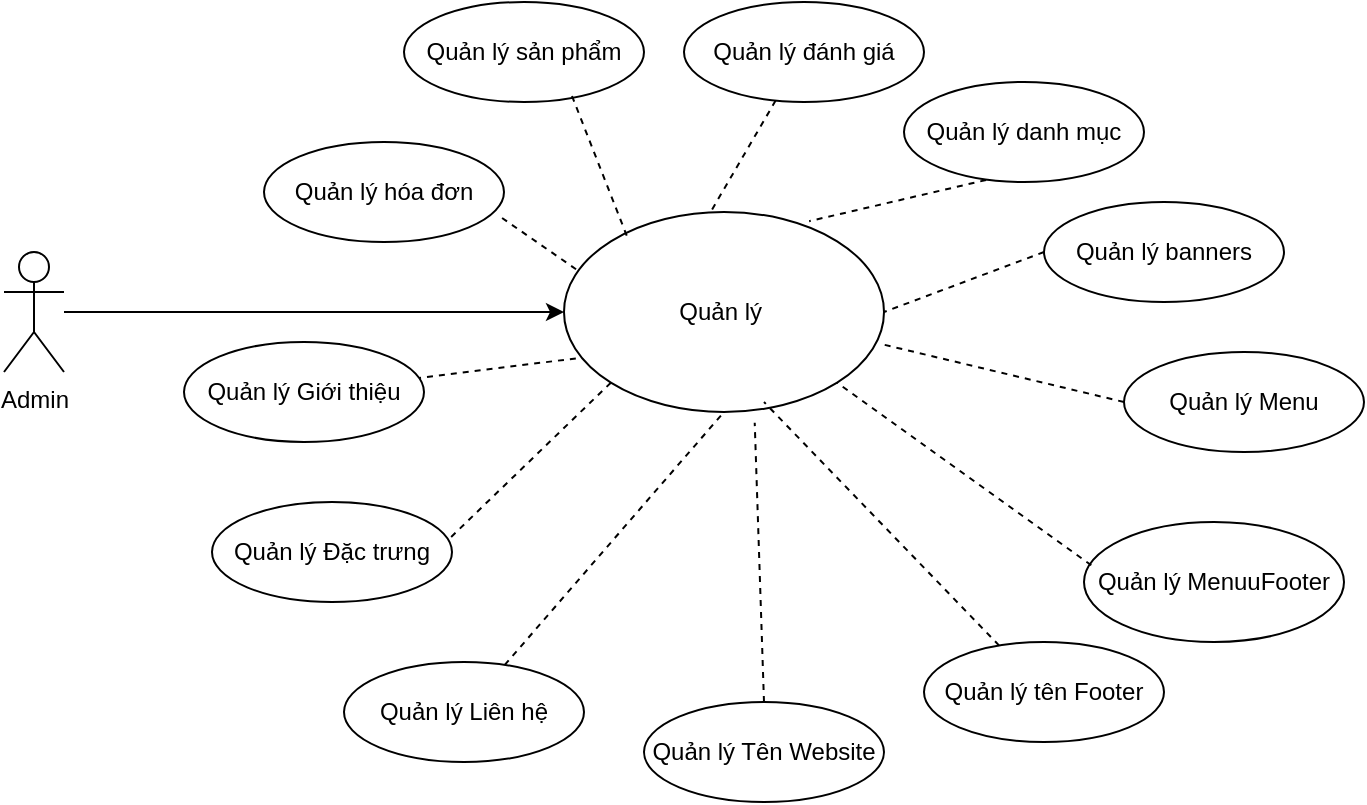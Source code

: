<mxfile version="22.1.21" type="device">
  <diagram id="C5RBs43oDa-KdzZeNtuy" name="Page-1">
    <mxGraphModel dx="2107" dy="606" grid="1" gridSize="10" guides="1" tooltips="1" connect="1" arrows="1" fold="1" page="1" pageScale="1" pageWidth="827" pageHeight="1169" math="0" shadow="0">
      <root>
        <mxCell id="WIyWlLk6GJQsqaUBKTNV-0" />
        <mxCell id="WIyWlLk6GJQsqaUBKTNV-1" parent="WIyWlLk6GJQsqaUBKTNV-0" />
        <mxCell id="Q4sOaQklLkpfDrS4APR7-26" style="edgeStyle=orthogonalEdgeStyle;rounded=0;orthogonalLoop=1;jettySize=auto;html=1;entryX=0;entryY=0.5;entryDx=0;entryDy=0;" parent="WIyWlLk6GJQsqaUBKTNV-1" source="y5p5e7FOgnwsol_OTvTh-0" target="y5p5e7FOgnwsol_OTvTh-13" edge="1">
          <mxGeometry relative="1" as="geometry" />
        </mxCell>
        <mxCell id="y5p5e7FOgnwsol_OTvTh-0" value="Admin" style="shape=umlActor;verticalLabelPosition=bottom;verticalAlign=top;html=1;outlineConnect=0;" parent="WIyWlLk6GJQsqaUBKTNV-1" vertex="1">
          <mxGeometry x="-50" y="185" width="30" height="60" as="geometry" />
        </mxCell>
        <mxCell id="y5p5e7FOgnwsol_OTvTh-1" value="Quản lý sản phẩm" style="ellipse;whiteSpace=wrap;html=1;" parent="WIyWlLk6GJQsqaUBKTNV-1" vertex="1">
          <mxGeometry x="150" y="60" width="120" height="50" as="geometry" />
        </mxCell>
        <mxCell id="y5p5e7FOgnwsol_OTvTh-2" value="Quản lý Đặc trưng" style="ellipse;whiteSpace=wrap;html=1;" parent="WIyWlLk6GJQsqaUBKTNV-1" vertex="1">
          <mxGeometry x="54" y="310" width="120" height="50" as="geometry" />
        </mxCell>
        <mxCell id="y5p5e7FOgnwsol_OTvTh-3" value="Quản lý hóa đơn" style="ellipse;whiteSpace=wrap;html=1;" parent="WIyWlLk6GJQsqaUBKTNV-1" vertex="1">
          <mxGeometry x="80" y="130" width="120" height="50" as="geometry" />
        </mxCell>
        <mxCell id="y5p5e7FOgnwsol_OTvTh-10" value="Quản lý danh mục" style="ellipse;whiteSpace=wrap;html=1;" parent="WIyWlLk6GJQsqaUBKTNV-1" vertex="1">
          <mxGeometry x="400" y="100" width="120" height="50" as="geometry" />
        </mxCell>
        <mxCell id="y5p5e7FOgnwsol_OTvTh-12" value="Quản lý Liên hệ" style="ellipse;whiteSpace=wrap;html=1;" parent="WIyWlLk6GJQsqaUBKTNV-1" vertex="1">
          <mxGeometry x="120" y="390" width="120" height="50" as="geometry" />
        </mxCell>
        <mxCell id="y5p5e7FOgnwsol_OTvTh-13" value="Quản lý&amp;nbsp;" style="ellipse;whiteSpace=wrap;html=1;" parent="WIyWlLk6GJQsqaUBKTNV-1" vertex="1">
          <mxGeometry x="230" y="165" width="160" height="100" as="geometry" />
        </mxCell>
        <mxCell id="Q4sOaQklLkpfDrS4APR7-0" value="Quản lý banners" style="ellipse;whiteSpace=wrap;html=1;" parent="WIyWlLk6GJQsqaUBKTNV-1" vertex="1">
          <mxGeometry x="470" y="160" width="120" height="50" as="geometry" />
        </mxCell>
        <mxCell id="Q4sOaQklLkpfDrS4APR7-3" value="Quản lý tên Footer" style="ellipse;whiteSpace=wrap;html=1;" parent="WIyWlLk6GJQsqaUBKTNV-1" vertex="1">
          <mxGeometry x="410" y="380" width="120" height="50" as="geometry" />
        </mxCell>
        <mxCell id="Q4sOaQklLkpfDrS4APR7-16" value="" style="endArrow=none;dashed=1;html=1;rounded=0;entryX=0.5;entryY=1;entryDx=0;entryDy=0;" parent="WIyWlLk6GJQsqaUBKTNV-1" source="y5p5e7FOgnwsol_OTvTh-12" target="y5p5e7FOgnwsol_OTvTh-13" edge="1">
          <mxGeometry width="50" height="50" relative="1" as="geometry">
            <mxPoint x="390" y="260" as="sourcePoint" />
            <mxPoint x="440" y="210" as="targetPoint" />
          </mxGeometry>
        </mxCell>
        <mxCell id="Q4sOaQklLkpfDrS4APR7-17" value="" style="endArrow=none;dashed=1;html=1;rounded=0;entryX=1;entryY=0.5;entryDx=0;entryDy=0;exitX=0;exitY=0.5;exitDx=0;exitDy=0;" parent="WIyWlLk6GJQsqaUBKTNV-1" source="Q4sOaQklLkpfDrS4APR7-0" target="y5p5e7FOgnwsol_OTvTh-13" edge="1">
          <mxGeometry width="50" height="50" relative="1" as="geometry">
            <mxPoint x="322" y="347" as="sourcePoint" />
            <mxPoint x="320" y="275" as="targetPoint" />
          </mxGeometry>
        </mxCell>
        <mxCell id="Q4sOaQklLkpfDrS4APR7-19" value="" style="endArrow=none;dashed=1;html=1;rounded=0;entryX=0.766;entryY=0.046;entryDx=0;entryDy=0;exitX=0.342;exitY=0.98;exitDx=0;exitDy=0;entryPerimeter=0;exitPerimeter=0;" parent="WIyWlLk6GJQsqaUBKTNV-1" source="y5p5e7FOgnwsol_OTvTh-10" target="y5p5e7FOgnwsol_OTvTh-13" edge="1">
          <mxGeometry width="50" height="50" relative="1" as="geometry">
            <mxPoint x="342" y="367" as="sourcePoint" />
            <mxPoint x="340" y="295" as="targetPoint" />
          </mxGeometry>
        </mxCell>
        <mxCell id="Q4sOaQklLkpfDrS4APR7-20" value="" style="endArrow=none;dashed=1;html=1;rounded=0;entryX=0.196;entryY=0.118;entryDx=0;entryDy=0;exitX=0.7;exitY=0.94;exitDx=0;exitDy=0;entryPerimeter=0;exitPerimeter=0;" parent="WIyWlLk6GJQsqaUBKTNV-1" source="y5p5e7FOgnwsol_OTvTh-1" target="y5p5e7FOgnwsol_OTvTh-13" edge="1">
          <mxGeometry width="50" height="50" relative="1" as="geometry">
            <mxPoint x="352" y="377" as="sourcePoint" />
            <mxPoint x="350" y="305" as="targetPoint" />
          </mxGeometry>
        </mxCell>
        <mxCell id="Q4sOaQklLkpfDrS4APR7-21" value="" style="endArrow=none;dashed=1;html=1;rounded=0;entryX=0.05;entryY=0.3;entryDx=0;entryDy=0;exitX=0.992;exitY=0.76;exitDx=0;exitDy=0;entryPerimeter=0;exitPerimeter=0;" parent="WIyWlLk6GJQsqaUBKTNV-1" source="y5p5e7FOgnwsol_OTvTh-3" target="y5p5e7FOgnwsol_OTvTh-13" edge="1">
          <mxGeometry width="50" height="50" relative="1" as="geometry">
            <mxPoint x="362" y="387" as="sourcePoint" />
            <mxPoint x="360" y="315" as="targetPoint" />
          </mxGeometry>
        </mxCell>
        <mxCell id="Q4sOaQklLkpfDrS4APR7-22" value="" style="endArrow=none;dashed=1;html=1;rounded=0;entryX=0.992;entryY=0.36;entryDx=0;entryDy=0;exitX=0;exitY=1;exitDx=0;exitDy=0;entryPerimeter=0;" parent="WIyWlLk6GJQsqaUBKTNV-1" source="y5p5e7FOgnwsol_OTvTh-13" target="y5p5e7FOgnwsol_OTvTh-2" edge="1">
          <mxGeometry width="50" height="50" relative="1" as="geometry">
            <mxPoint x="372" y="397" as="sourcePoint" />
            <mxPoint x="370" y="325" as="targetPoint" />
          </mxGeometry>
        </mxCell>
        <mxCell id="6jv_wTgtdW9Bguz4XcWG-1" value="Quản lý MenuuFooter" style="ellipse;whiteSpace=wrap;html=1;" parent="WIyWlLk6GJQsqaUBKTNV-1" vertex="1">
          <mxGeometry x="490" y="320" width="130" height="60" as="geometry" />
        </mxCell>
        <mxCell id="6jv_wTgtdW9Bguz4XcWG-3" value="" style="endArrow=none;dashed=1;html=1;rounded=0;entryX=0.625;entryY=0.95;entryDx=0;entryDy=0;entryPerimeter=0;" parent="WIyWlLk6GJQsqaUBKTNV-1" source="Q4sOaQklLkpfDrS4APR7-3" target="y5p5e7FOgnwsol_OTvTh-13" edge="1">
          <mxGeometry width="50" height="50" relative="1" as="geometry">
            <mxPoint x="288" y="417" as="sourcePoint" />
            <mxPoint x="330" y="285" as="targetPoint" />
          </mxGeometry>
        </mxCell>
        <mxCell id="6jv_wTgtdW9Bguz4XcWG-4" value="" style="endArrow=none;dashed=1;html=1;rounded=0;entryX=1;entryY=1;entryDx=0;entryDy=0;exitX=0.028;exitY=0.36;exitDx=0;exitDy=0;exitPerimeter=0;" parent="WIyWlLk6GJQsqaUBKTNV-1" source="6jv_wTgtdW9Bguz4XcWG-1" target="y5p5e7FOgnwsol_OTvTh-13" edge="1">
          <mxGeometry width="50" height="50" relative="1" as="geometry">
            <mxPoint x="500" y="220" as="sourcePoint" />
            <mxPoint x="384" y="259" as="targetPoint" />
          </mxGeometry>
        </mxCell>
        <mxCell id="6jv_wTgtdW9Bguz4XcWG-5" value="Quản lý Tên Website" style="ellipse;whiteSpace=wrap;html=1;" parent="WIyWlLk6GJQsqaUBKTNV-1" vertex="1">
          <mxGeometry x="270" y="410" width="120" height="50" as="geometry" />
        </mxCell>
        <mxCell id="6jv_wTgtdW9Bguz4XcWG-6" value="" style="endArrow=none;dashed=1;html=1;rounded=0;entryX=0.596;entryY=1.054;entryDx=0;entryDy=0;entryPerimeter=0;exitX=0.5;exitY=0;exitDx=0;exitDy=0;" parent="WIyWlLk6GJQsqaUBKTNV-1" source="6jv_wTgtdW9Bguz4XcWG-5" target="y5p5e7FOgnwsol_OTvTh-13" edge="1">
          <mxGeometry width="50" height="50" relative="1" as="geometry">
            <mxPoint x="168" y="471" as="sourcePoint" />
            <mxPoint x="320" y="275" as="targetPoint" />
          </mxGeometry>
        </mxCell>
        <mxCell id="6jv_wTgtdW9Bguz4XcWG-7" value="Quản lý Menu" style="ellipse;whiteSpace=wrap;html=1;" parent="WIyWlLk6GJQsqaUBKTNV-1" vertex="1">
          <mxGeometry x="510" y="235" width="120" height="50" as="geometry" />
        </mxCell>
        <mxCell id="6jv_wTgtdW9Bguz4XcWG-8" value="" style="endArrow=none;dashed=1;html=1;rounded=0;entryX=0.996;entryY=0.662;entryDx=0;entryDy=0;exitX=0;exitY=0.5;exitDx=0;exitDy=0;entryPerimeter=0;" parent="WIyWlLk6GJQsqaUBKTNV-1" source="6jv_wTgtdW9Bguz4XcWG-7" target="y5p5e7FOgnwsol_OTvTh-13" edge="1">
          <mxGeometry width="50" height="50" relative="1" as="geometry">
            <mxPoint x="500" y="220" as="sourcePoint" />
            <mxPoint x="400" y="225" as="targetPoint" />
          </mxGeometry>
        </mxCell>
        <mxCell id="8oG7d2UO3fliNqijnM96-0" value="Quản lý Giới thiệu" style="ellipse;whiteSpace=wrap;html=1;" parent="WIyWlLk6GJQsqaUBKTNV-1" vertex="1">
          <mxGeometry x="40" y="230" width="120" height="50" as="geometry" />
        </mxCell>
        <mxCell id="8oG7d2UO3fliNqijnM96-2" value="" style="endArrow=none;dashed=1;html=1;rounded=0;exitX=0.037;exitY=0.732;exitDx=0;exitDy=0;exitPerimeter=0;" parent="WIyWlLk6GJQsqaUBKTNV-1" source="y5p5e7FOgnwsol_OTvTh-13" target="8oG7d2UO3fliNqijnM96-0" edge="1">
          <mxGeometry width="50" height="50" relative="1" as="geometry">
            <mxPoint x="287" y="270" as="sourcePoint" />
            <mxPoint x="165" y="393" as="targetPoint" />
          </mxGeometry>
        </mxCell>
        <mxCell id="SMOm0Mhc3bxUpIHheTe_-0" value="Quản lý đánh giá" style="ellipse;whiteSpace=wrap;html=1;" parent="WIyWlLk6GJQsqaUBKTNV-1" vertex="1">
          <mxGeometry x="290" y="60" width="120" height="50" as="geometry" />
        </mxCell>
        <mxCell id="SMOm0Mhc3bxUpIHheTe_-2" value="" style="endArrow=none;dashed=1;html=1;rounded=0;entryX=0.456;entryY=0.006;entryDx=0;entryDy=0;entryPerimeter=0;" parent="WIyWlLk6GJQsqaUBKTNV-1" source="SMOm0Mhc3bxUpIHheTe_-0" target="y5p5e7FOgnwsol_OTvTh-13" edge="1">
          <mxGeometry width="50" height="50" relative="1" as="geometry">
            <mxPoint x="491" y="149" as="sourcePoint" />
            <mxPoint x="363" y="180" as="targetPoint" />
          </mxGeometry>
        </mxCell>
      </root>
    </mxGraphModel>
  </diagram>
</mxfile>

